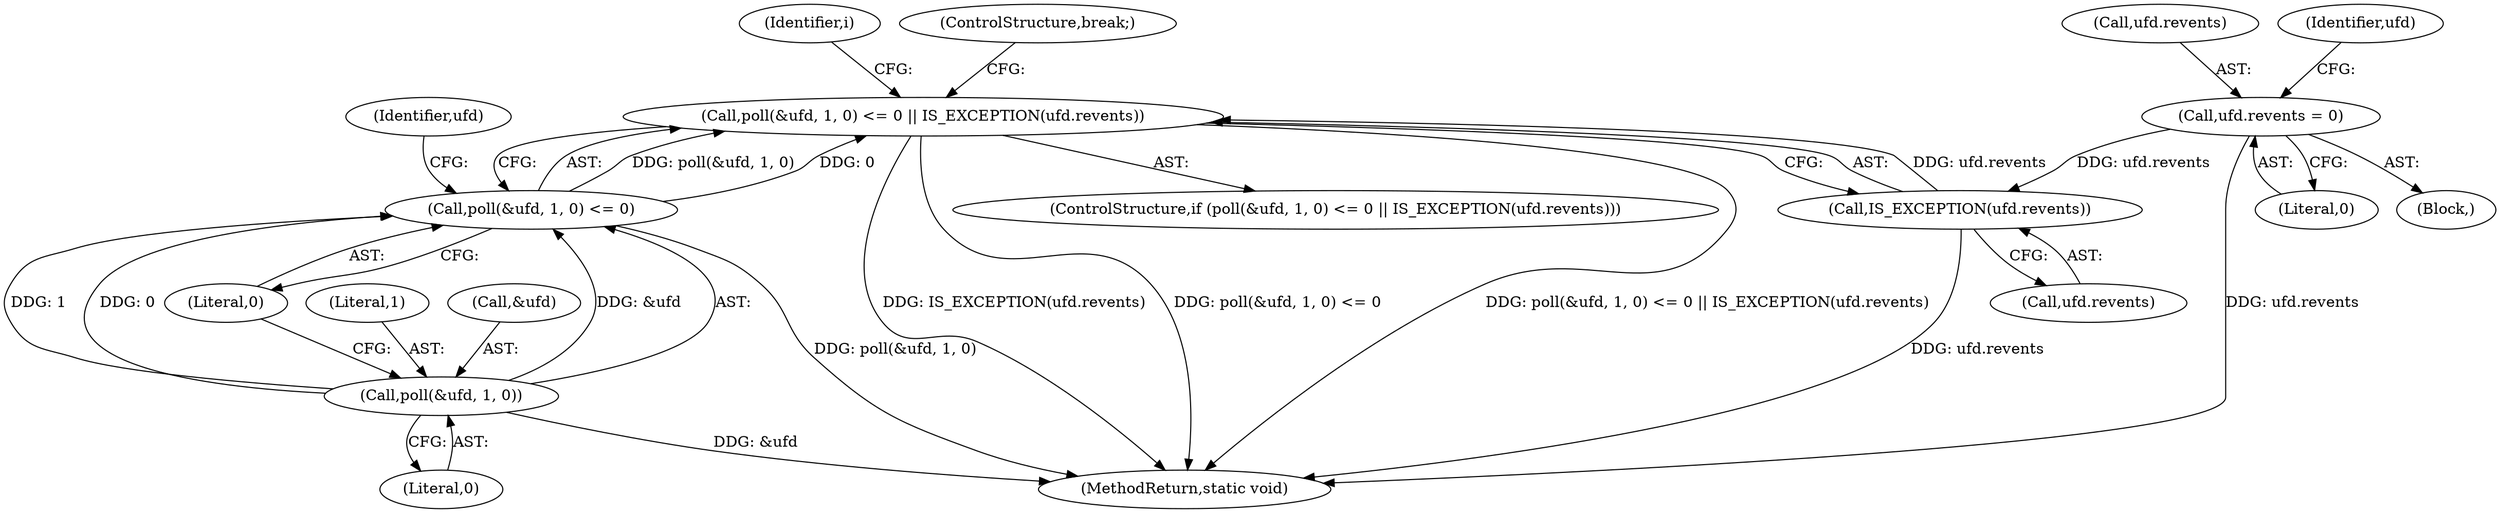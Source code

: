 digraph "1_Android_472271b153c5dc53c28beac55480a8d8434b2d5c_24@del" {
"1000338" [label="(Call,poll(&ufd, 1, 0) <= 0 || IS_EXCEPTION(ufd.revents))"];
"1000339" [label="(Call,poll(&ufd, 1, 0) <= 0)"];
"1000340" [label="(Call,poll(&ufd, 1, 0))"];
"1000346" [label="(Call,IS_EXCEPTION(ufd.revents))"];
"1000332" [label="(Call,ufd.revents = 0)"];
"1000338" [label="(Call,poll(&ufd, 1, 0) <= 0 || IS_EXCEPTION(ufd.revents))"];
"1000348" [label="(Identifier,ufd)"];
"1000337" [label="(ControlStructure,if (poll(&ufd, 1, 0) <= 0 || IS_EXCEPTION(ufd.revents)))"];
"1000343" [label="(Literal,1)"];
"1000340" [label="(Call,poll(&ufd, 1, 0))"];
"1000339" [label="(Call,poll(&ufd, 1, 0) <= 0)"];
"1000346" [label="(Call,IS_EXCEPTION(ufd.revents))"];
"1000341" [label="(Call,&ufd)"];
"1000336" [label="(Literal,0)"];
"1000333" [label="(Call,ufd.revents)"];
"1000136" [label="(Identifier,i)"];
"1000344" [label="(Literal,0)"];
"1000345" [label="(Literal,0)"];
"1000332" [label="(Call,ufd.revents = 0)"];
"1000347" [label="(Call,ufd.revents)"];
"1000350" [label="(ControlStructure,break;)"];
"1000342" [label="(Identifier,ufd)"];
"1000357" [label="(MethodReturn,static void)"];
"1000137" [label="(Block,)"];
"1000338" -> "1000337"  [label="AST: "];
"1000338" -> "1000339"  [label="CFG: "];
"1000338" -> "1000346"  [label="CFG: "];
"1000339" -> "1000338"  [label="AST: "];
"1000346" -> "1000338"  [label="AST: "];
"1000350" -> "1000338"  [label="CFG: "];
"1000136" -> "1000338"  [label="CFG: "];
"1000338" -> "1000357"  [label="DDG: poll(&ufd, 1, 0) <= 0"];
"1000338" -> "1000357"  [label="DDG: poll(&ufd, 1, 0) <= 0 || IS_EXCEPTION(ufd.revents)"];
"1000338" -> "1000357"  [label="DDG: IS_EXCEPTION(ufd.revents)"];
"1000339" -> "1000338"  [label="DDG: poll(&ufd, 1, 0)"];
"1000339" -> "1000338"  [label="DDG: 0"];
"1000346" -> "1000338"  [label="DDG: ufd.revents"];
"1000339" -> "1000345"  [label="CFG: "];
"1000340" -> "1000339"  [label="AST: "];
"1000345" -> "1000339"  [label="AST: "];
"1000348" -> "1000339"  [label="CFG: "];
"1000339" -> "1000357"  [label="DDG: poll(&ufd, 1, 0)"];
"1000340" -> "1000339"  [label="DDG: &ufd"];
"1000340" -> "1000339"  [label="DDG: 1"];
"1000340" -> "1000339"  [label="DDG: 0"];
"1000340" -> "1000344"  [label="CFG: "];
"1000341" -> "1000340"  [label="AST: "];
"1000343" -> "1000340"  [label="AST: "];
"1000344" -> "1000340"  [label="AST: "];
"1000345" -> "1000340"  [label="CFG: "];
"1000340" -> "1000357"  [label="DDG: &ufd"];
"1000346" -> "1000347"  [label="CFG: "];
"1000347" -> "1000346"  [label="AST: "];
"1000346" -> "1000357"  [label="DDG: ufd.revents"];
"1000332" -> "1000346"  [label="DDG: ufd.revents"];
"1000332" -> "1000137"  [label="AST: "];
"1000332" -> "1000336"  [label="CFG: "];
"1000333" -> "1000332"  [label="AST: "];
"1000336" -> "1000332"  [label="AST: "];
"1000342" -> "1000332"  [label="CFG: "];
"1000332" -> "1000357"  [label="DDG: ufd.revents"];
}
